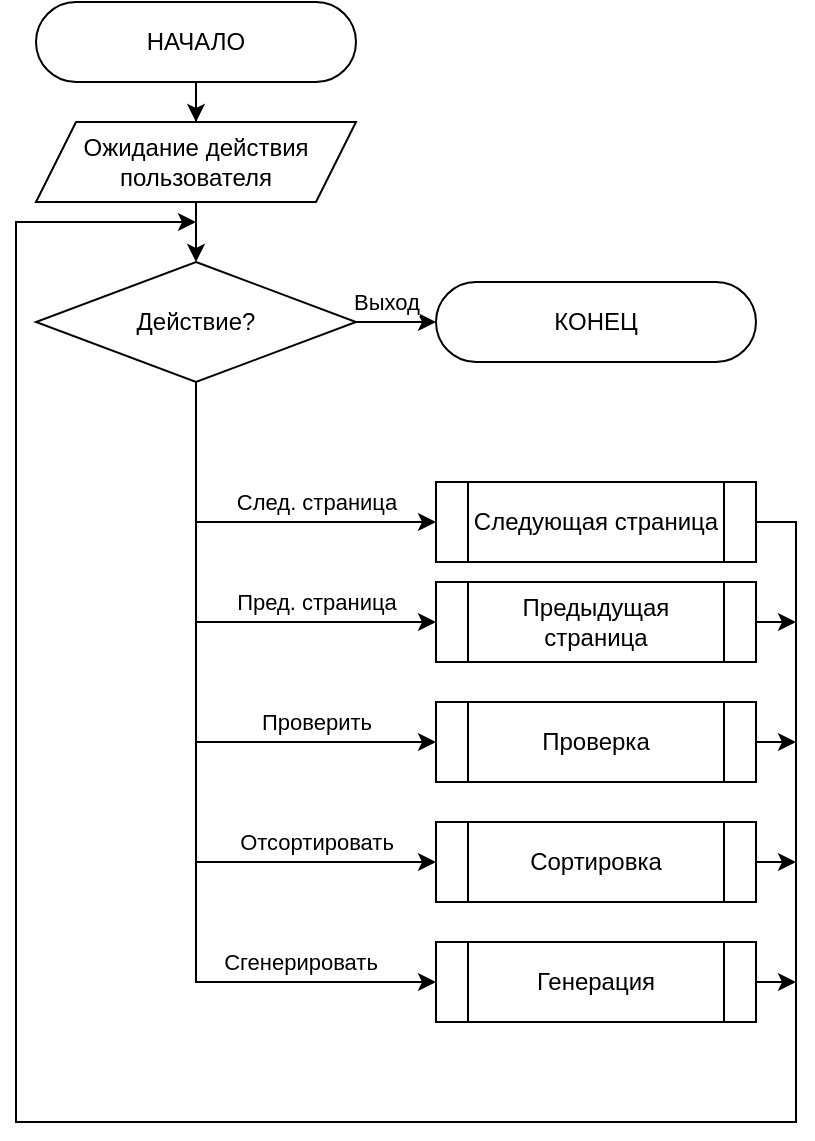 <mxfile version="14.6.13" type="device"><diagram id="C5RBs43oDa-KdzZeNtuy" name="Page-1"><mxGraphModel dx="1102" dy="614" grid="1" gridSize="10" guides="1" tooltips="1" connect="1" arrows="1" fold="1" page="1" pageScale="1" pageWidth="827" pageHeight="1169" math="0" shadow="0"><root><mxCell id="WIyWlLk6GJQsqaUBKTNV-0"/><mxCell id="WIyWlLk6GJQsqaUBKTNV-1" parent="WIyWlLk6GJQsqaUBKTNV-0"/><mxCell id="Y4A47iCXIGLIcEVwJpGw-2" value="" style="edgeStyle=orthogonalEdgeStyle;rounded=0;orthogonalLoop=1;jettySize=auto;html=1;" parent="WIyWlLk6GJQsqaUBKTNV-1" source="Y4A47iCXIGLIcEVwJpGw-0" target="Y4A47iCXIGLIcEVwJpGw-1" edge="1"><mxGeometry relative="1" as="geometry"/></mxCell><mxCell id="Y4A47iCXIGLIcEVwJpGw-0" value="НАЧАЛО" style="rounded=1;whiteSpace=wrap;html=1;arcSize=50;strokeWidth=1;fontSize=12;" parent="WIyWlLk6GJQsqaUBKTNV-1" vertex="1"><mxGeometry x="40" y="40" width="160" height="40" as="geometry"/></mxCell><mxCell id="Y4A47iCXIGLIcEVwJpGw-4" value="" style="edgeStyle=orthogonalEdgeStyle;rounded=0;orthogonalLoop=1;jettySize=auto;html=1;" parent="WIyWlLk6GJQsqaUBKTNV-1" source="Y4A47iCXIGLIcEVwJpGw-1" target="Y4A47iCXIGLIcEVwJpGw-3" edge="1"><mxGeometry relative="1" as="geometry"/></mxCell><mxCell id="Y4A47iCXIGLIcEVwJpGw-1" value="Ожидание действия пользователя" style="shape=parallelogram;perimeter=parallelogramPerimeter;whiteSpace=wrap;html=1;fixedSize=1;" parent="WIyWlLk6GJQsqaUBKTNV-1" vertex="1"><mxGeometry x="40" y="100" width="160" height="40" as="geometry"/></mxCell><mxCell id="Y4A47iCXIGLIcEVwJpGw-7" value="Сгенерировать" style="edgeStyle=orthogonalEdgeStyle;rounded=0;orthogonalLoop=1;jettySize=auto;html=1;entryX=0;entryY=0.5;entryDx=0;entryDy=0;exitX=0.5;exitY=1;exitDx=0;exitDy=0;" parent="WIyWlLk6GJQsqaUBKTNV-1" source="Y4A47iCXIGLIcEVwJpGw-3" target="Y4A47iCXIGLIcEVwJpGw-5" edge="1"><mxGeometry x="0.676" y="10" relative="1" as="geometry"><mxPoint x="120" y="320" as="targetPoint"/><mxPoint as="offset"/></mxGeometry></mxCell><mxCell id="Y4A47iCXIGLIcEVwJpGw-19" value="Выход" style="edgeStyle=orthogonalEdgeStyle;rounded=0;orthogonalLoop=1;jettySize=auto;html=1;entryX=0;entryY=0.5;entryDx=0;entryDy=0;" parent="WIyWlLk6GJQsqaUBKTNV-1" source="Y4A47iCXIGLIcEVwJpGw-3" target="Y4A47iCXIGLIcEVwJpGw-20" edge="1"><mxGeometry x="-0.273" y="10" relative="1" as="geometry"><mxPoint x="310" y="200" as="targetPoint"/><mxPoint as="offset"/></mxGeometry></mxCell><mxCell id="Y4A47iCXIGLIcEVwJpGw-3" value="Действие?" style="rhombus;whiteSpace=wrap;html=1;" parent="WIyWlLk6GJQsqaUBKTNV-1" vertex="1"><mxGeometry x="40" y="170" width="160" height="60" as="geometry"/></mxCell><mxCell id="Y4A47iCXIGLIcEVwJpGw-31" value="" style="edgeStyle=orthogonalEdgeStyle;rounded=0;orthogonalLoop=1;jettySize=auto;html=1;" parent="WIyWlLk6GJQsqaUBKTNV-1" source="Y4A47iCXIGLIcEVwJpGw-5" edge="1"><mxGeometry relative="1" as="geometry"><mxPoint x="420" y="530" as="targetPoint"/></mxGeometry></mxCell><mxCell id="Y4A47iCXIGLIcEVwJpGw-5" value="Генерация" style="shape=process;whiteSpace=wrap;html=1;backgroundOutline=1;" parent="WIyWlLk6GJQsqaUBKTNV-1" vertex="1"><mxGeometry x="240" y="510" width="160" height="40" as="geometry"/></mxCell><mxCell id="Y4A47iCXIGLIcEVwJpGw-29" value="" style="edgeStyle=orthogonalEdgeStyle;rounded=0;orthogonalLoop=1;jettySize=auto;html=1;" parent="WIyWlLk6GJQsqaUBKTNV-1" source="Y4A47iCXIGLIcEVwJpGw-8" edge="1"><mxGeometry relative="1" as="geometry"><mxPoint x="420" y="470" as="targetPoint"/></mxGeometry></mxCell><mxCell id="Y4A47iCXIGLIcEVwJpGw-8" value="Сортировка" style="shape=process;whiteSpace=wrap;html=1;backgroundOutline=1;" parent="WIyWlLk6GJQsqaUBKTNV-1" vertex="1"><mxGeometry x="240" y="450" width="160" height="40" as="geometry"/></mxCell><mxCell id="Y4A47iCXIGLIcEVwJpGw-9" value="Отсортировать" style="endArrow=classic;html=1;entryX=0;entryY=0.5;entryDx=0;entryDy=0;" parent="WIyWlLk6GJQsqaUBKTNV-1" target="Y4A47iCXIGLIcEVwJpGw-8" edge="1"><mxGeometry y="10" width="50" height="50" relative="1" as="geometry"><mxPoint x="120" y="470" as="sourcePoint"/><mxPoint x="440" y="420" as="targetPoint"/><mxPoint as="offset"/></mxGeometry></mxCell><mxCell id="Y4A47iCXIGLIcEVwJpGw-27" value="" style="edgeStyle=orthogonalEdgeStyle;rounded=0;orthogonalLoop=1;jettySize=auto;html=1;" parent="WIyWlLk6GJQsqaUBKTNV-1" source="Y4A47iCXIGLIcEVwJpGw-10" edge="1"><mxGeometry relative="1" as="geometry"><mxPoint x="420" y="410" as="targetPoint"/></mxGeometry></mxCell><mxCell id="Y4A47iCXIGLIcEVwJpGw-10" value="Проверка" style="shape=process;whiteSpace=wrap;html=1;backgroundOutline=1;" parent="WIyWlLk6GJQsqaUBKTNV-1" vertex="1"><mxGeometry x="240" y="390" width="160" height="40" as="geometry"/></mxCell><mxCell id="Y4A47iCXIGLIcEVwJpGw-11" value="Проверить" style="endArrow=classic;html=1;entryX=0;entryY=0.5;entryDx=0;entryDy=0;" parent="WIyWlLk6GJQsqaUBKTNV-1" target="Y4A47iCXIGLIcEVwJpGw-10" edge="1"><mxGeometry y="10" width="50" height="50" relative="1" as="geometry"><mxPoint x="120" y="410" as="sourcePoint"/><mxPoint x="440" y="360" as="targetPoint"/><mxPoint as="offset"/></mxGeometry></mxCell><mxCell id="Y4A47iCXIGLIcEVwJpGw-24" value="" style="edgeStyle=orthogonalEdgeStyle;rounded=0;orthogonalLoop=1;jettySize=auto;html=1;" parent="WIyWlLk6GJQsqaUBKTNV-1" source="Y4A47iCXIGLIcEVwJpGw-12" edge="1"><mxGeometry relative="1" as="geometry"><mxPoint x="420" y="350" as="targetPoint"/></mxGeometry></mxCell><mxCell id="Y4A47iCXIGLIcEVwJpGw-12" value="Предыдущая страница" style="shape=process;whiteSpace=wrap;html=1;backgroundOutline=1;" parent="WIyWlLk6GJQsqaUBKTNV-1" vertex="1"><mxGeometry x="240" y="330" width="160" height="40" as="geometry"/></mxCell><mxCell id="Y4A47iCXIGLIcEVwJpGw-13" value="Пред. страница" style="endArrow=classic;html=1;entryX=0;entryY=0.5;entryDx=0;entryDy=0;" parent="WIyWlLk6GJQsqaUBKTNV-1" target="Y4A47iCXIGLIcEVwJpGw-12" edge="1"><mxGeometry y="10" width="50" height="50" relative="1" as="geometry"><mxPoint x="120" y="350" as="sourcePoint"/><mxPoint x="440" y="300" as="targetPoint"/><mxPoint as="offset"/></mxGeometry></mxCell><mxCell id="Y4A47iCXIGLIcEVwJpGw-22" value="" style="edgeStyle=orthogonalEdgeStyle;rounded=0;orthogonalLoop=1;jettySize=auto;html=1;exitX=1;exitY=0.5;exitDx=0;exitDy=0;" parent="WIyWlLk6GJQsqaUBKTNV-1" source="Y4A47iCXIGLIcEVwJpGw-14" edge="1"><mxGeometry relative="1" as="geometry"><mxPoint x="120" y="150" as="targetPoint"/><Array as="points"><mxPoint x="420" y="300"/><mxPoint x="420" y="600"/><mxPoint x="30" y="600"/><mxPoint x="30" y="150"/></Array></mxGeometry></mxCell><mxCell id="Y4A47iCXIGLIcEVwJpGw-14" value="Следующая страница" style="shape=process;whiteSpace=wrap;html=1;backgroundOutline=1;" parent="WIyWlLk6GJQsqaUBKTNV-1" vertex="1"><mxGeometry x="240" y="280" width="160" height="40" as="geometry"/></mxCell><mxCell id="Y4A47iCXIGLIcEVwJpGw-15" value="След. страница" style="endArrow=classic;html=1;entryX=0;entryY=0.5;entryDx=0;entryDy=0;" parent="WIyWlLk6GJQsqaUBKTNV-1" target="Y4A47iCXIGLIcEVwJpGw-14" edge="1"><mxGeometry y="10" width="50" height="50" relative="1" as="geometry"><mxPoint x="120" y="300" as="sourcePoint"/><mxPoint x="440" y="250" as="targetPoint"/><mxPoint as="offset"/></mxGeometry></mxCell><mxCell id="Y4A47iCXIGLIcEVwJpGw-20" value="КОНЕЦ" style="rounded=1;whiteSpace=wrap;html=1;arcSize=50;strokeWidth=1;fontSize=12;" parent="WIyWlLk6GJQsqaUBKTNV-1" vertex="1"><mxGeometry x="240" y="180" width="160" height="40" as="geometry"/></mxCell></root></mxGraphModel></diagram></mxfile>